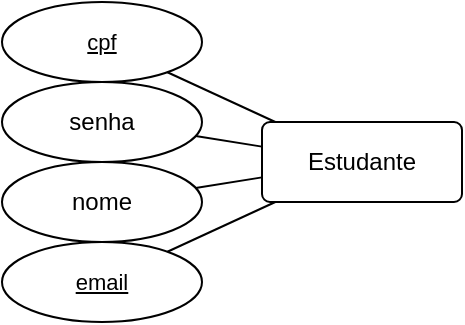 <mxfile version="21.2.2" type="github" pages="4">
  <diagram name="passo 1" id="ly7Eu_EvcQoi_vFpMVf3">
    <mxGraphModel dx="2022" dy="663" grid="1" gridSize="10" guides="1" tooltips="1" connect="1" arrows="1" fold="1" page="1" pageScale="1" pageWidth="827" pageHeight="1169" math="0" shadow="0">
      <root>
        <mxCell id="8oGzezWqlBC0jMeCfevS-0" />
        <mxCell id="8oGzezWqlBC0jMeCfevS-1" parent="8oGzezWqlBC0jMeCfevS-0" />
        <mxCell id="8oGzezWqlBC0jMeCfevS-2" value="Estudante" style="rounded=1;arcSize=10;whiteSpace=wrap;html=1;align=center;" vertex="1" parent="8oGzezWqlBC0jMeCfevS-1">
          <mxGeometry x="-690" y="400" width="100" height="40" as="geometry" />
        </mxCell>
        <mxCell id="j1H0PVBDLBmWxDUpNheq-5" style="edgeStyle=none;shape=connector;rounded=0;orthogonalLoop=1;jettySize=auto;html=1;labelBackgroundColor=default;strokeColor=default;fontFamily=Helvetica;fontSize=11;fontColor=default;endArrow=none;endFill=0;" edge="1" parent="8oGzezWqlBC0jMeCfevS-1" source="j1H0PVBDLBmWxDUpNheq-0" target="8oGzezWqlBC0jMeCfevS-2">
          <mxGeometry relative="1" as="geometry" />
        </mxCell>
        <mxCell id="j1H0PVBDLBmWxDUpNheq-0" value="senha" style="ellipse;whiteSpace=wrap;html=1;align=center;" vertex="1" parent="8oGzezWqlBC0jMeCfevS-1">
          <mxGeometry x="-820" y="380" width="100" height="40" as="geometry" />
        </mxCell>
        <mxCell id="j1H0PVBDLBmWxDUpNheq-3" style="edgeStyle=none;shape=connector;rounded=0;orthogonalLoop=1;jettySize=auto;html=1;labelBackgroundColor=default;strokeColor=default;fontFamily=Helvetica;fontSize=11;fontColor=default;endArrow=none;endFill=0;" edge="1" parent="8oGzezWqlBC0jMeCfevS-1" source="j1H0PVBDLBmWxDUpNheq-1" target="8oGzezWqlBC0jMeCfevS-2">
          <mxGeometry relative="1" as="geometry" />
        </mxCell>
        <mxCell id="j1H0PVBDLBmWxDUpNheq-1" value="nome" style="ellipse;whiteSpace=wrap;html=1;align=center;fontStyle=0;" vertex="1" parent="8oGzezWqlBC0jMeCfevS-1">
          <mxGeometry x="-820" y="420" width="100" height="40" as="geometry" />
        </mxCell>
        <mxCell id="j1H0PVBDLBmWxDUpNheq-4" style="edgeStyle=none;shape=connector;rounded=0;orthogonalLoop=1;jettySize=auto;html=1;labelBackgroundColor=default;strokeColor=default;fontFamily=Helvetica;fontSize=11;fontColor=default;endArrow=none;endFill=0;" edge="1" parent="8oGzezWqlBC0jMeCfevS-1" source="j1H0PVBDLBmWxDUpNheq-2" target="8oGzezWqlBC0jMeCfevS-2">
          <mxGeometry relative="1" as="geometry" />
        </mxCell>
        <mxCell id="j1H0PVBDLBmWxDUpNheq-2" value="cpf" style="ellipse;whiteSpace=wrap;html=1;align=center;fontStyle=4;fontFamily=Helvetica;fontSize=11;fontColor=default;" vertex="1" parent="8oGzezWqlBC0jMeCfevS-1">
          <mxGeometry x="-820" y="340" width="100" height="40" as="geometry" />
        </mxCell>
        <mxCell id="j1H0PVBDLBmWxDUpNheq-7" style="edgeStyle=none;shape=connector;rounded=0;orthogonalLoop=1;jettySize=auto;html=1;labelBackgroundColor=default;strokeColor=default;fontFamily=Helvetica;fontSize=11;fontColor=default;endArrow=none;endFill=0;" edge="1" parent="8oGzezWqlBC0jMeCfevS-1" source="j1H0PVBDLBmWxDUpNheq-6" target="8oGzezWqlBC0jMeCfevS-2">
          <mxGeometry relative="1" as="geometry" />
        </mxCell>
        <mxCell id="j1H0PVBDLBmWxDUpNheq-6" value="email" style="ellipse;whiteSpace=wrap;html=1;align=center;fontFamily=Helvetica;fontSize=11;fontColor=default;fontStyle=4" vertex="1" parent="8oGzezWqlBC0jMeCfevS-1">
          <mxGeometry x="-820" y="460" width="100" height="40" as="geometry" />
        </mxCell>
      </root>
    </mxGraphModel>
  </diagram>
  <diagram name="passo 2" id="p9rqXqaLsckJLP4_HvzH">
    <mxGraphModel dx="2261" dy="796" grid="1" gridSize="10" guides="1" tooltips="1" connect="1" arrows="1" fold="1" page="1" pageScale="1" pageWidth="827" pageHeight="1169" math="0" shadow="0">
      <root>
        <mxCell id="2hCWWu0lygm8Rwz2Qmvf-0" />
        <mxCell id="2hCWWu0lygm8Rwz2Qmvf-1" parent="2hCWWu0lygm8Rwz2Qmvf-0" />
        <mxCell id="2hCWWu0lygm8Rwz2Qmvf-2" value="Estudante" style="rounded=1;arcSize=10;whiteSpace=wrap;html=1;align=center;" vertex="1" parent="2hCWWu0lygm8Rwz2Qmvf-1">
          <mxGeometry x="-690" y="400" width="100" height="40" as="geometry" />
        </mxCell>
        <mxCell id="2hCWWu0lygm8Rwz2Qmvf-3" style="edgeStyle=none;shape=connector;rounded=0;orthogonalLoop=1;jettySize=auto;html=1;labelBackgroundColor=default;strokeColor=default;fontFamily=Helvetica;fontSize=11;fontColor=default;endArrow=none;endFill=0;" edge="1" parent="2hCWWu0lygm8Rwz2Qmvf-1" source="2hCWWu0lygm8Rwz2Qmvf-4" target="2hCWWu0lygm8Rwz2Qmvf-2">
          <mxGeometry relative="1" as="geometry" />
        </mxCell>
        <mxCell id="2hCWWu0lygm8Rwz2Qmvf-4" value="senha" style="ellipse;whiteSpace=wrap;html=1;align=center;" vertex="1" parent="2hCWWu0lygm8Rwz2Qmvf-1">
          <mxGeometry x="-820" y="380" width="100" height="40" as="geometry" />
        </mxCell>
        <mxCell id="2hCWWu0lygm8Rwz2Qmvf-5" style="edgeStyle=none;shape=connector;rounded=0;orthogonalLoop=1;jettySize=auto;html=1;labelBackgroundColor=default;strokeColor=default;fontFamily=Helvetica;fontSize=11;fontColor=default;endArrow=none;endFill=0;" edge="1" parent="2hCWWu0lygm8Rwz2Qmvf-1" source="2hCWWu0lygm8Rwz2Qmvf-6" target="2hCWWu0lygm8Rwz2Qmvf-2">
          <mxGeometry relative="1" as="geometry" />
        </mxCell>
        <mxCell id="2hCWWu0lygm8Rwz2Qmvf-6" value="nome" style="ellipse;whiteSpace=wrap;html=1;align=center;fontStyle=0;" vertex="1" parent="2hCWWu0lygm8Rwz2Qmvf-1">
          <mxGeometry x="-820" y="420" width="100" height="40" as="geometry" />
        </mxCell>
        <mxCell id="2hCWWu0lygm8Rwz2Qmvf-7" style="edgeStyle=none;shape=connector;rounded=0;orthogonalLoop=1;jettySize=auto;html=1;labelBackgroundColor=default;strokeColor=default;fontFamily=Helvetica;fontSize=11;fontColor=default;endArrow=none;endFill=0;" edge="1" parent="2hCWWu0lygm8Rwz2Qmvf-1" source="2hCWWu0lygm8Rwz2Qmvf-8" target="2hCWWu0lygm8Rwz2Qmvf-2">
          <mxGeometry relative="1" as="geometry" />
        </mxCell>
        <mxCell id="2hCWWu0lygm8Rwz2Qmvf-8" value="cpf" style="ellipse;whiteSpace=wrap;html=1;align=center;fontStyle=4;fontFamily=Helvetica;fontSize=11;fontColor=default;" vertex="1" parent="2hCWWu0lygm8Rwz2Qmvf-1">
          <mxGeometry x="-820" y="340" width="100" height="40" as="geometry" />
        </mxCell>
        <mxCell id="2hCWWu0lygm8Rwz2Qmvf-9" style="edgeStyle=none;shape=connector;rounded=0;orthogonalLoop=1;jettySize=auto;html=1;labelBackgroundColor=default;strokeColor=default;fontFamily=Helvetica;fontSize=11;fontColor=default;endArrow=none;endFill=0;" edge="1" parent="2hCWWu0lygm8Rwz2Qmvf-1" source="2hCWWu0lygm8Rwz2Qmvf-10" target="2hCWWu0lygm8Rwz2Qmvf-2">
          <mxGeometry relative="1" as="geometry" />
        </mxCell>
        <mxCell id="2hCWWu0lygm8Rwz2Qmvf-10" value="email" style="ellipse;whiteSpace=wrap;html=1;align=center;fontFamily=Helvetica;fontSize=11;fontColor=default;fontStyle=4" vertex="1" parent="2hCWWu0lygm8Rwz2Qmvf-1">
          <mxGeometry x="-820" y="460" width="100" height="40" as="geometry" />
        </mxCell>
        <mxCell id="0NNLWtZ6XL4UXjGXx7T2-0" value="Empresa" style="rounded=1;arcSize=10;whiteSpace=wrap;html=1;align=center;fontFamily=Helvetica;fontSize=11;fontColor=default;" vertex="1" parent="2hCWWu0lygm8Rwz2Qmvf-1">
          <mxGeometry x="-340" y="270" width="100" height="40" as="geometry" />
        </mxCell>
        <mxCell id="0NNLWtZ6XL4UXjGXx7T2-8" style="edgeStyle=none;shape=connector;rounded=0;orthogonalLoop=1;jettySize=auto;html=1;labelBackgroundColor=default;strokeColor=default;fontFamily=Helvetica;fontSize=11;fontColor=default;endArrow=none;endFill=0;" edge="1" parent="2hCWWu0lygm8Rwz2Qmvf-1" source="0NNLWtZ6XL4UXjGXx7T2-1" target="0NNLWtZ6XL4UXjGXx7T2-0">
          <mxGeometry relative="1" as="geometry" />
        </mxCell>
        <mxCell id="0NNLWtZ6XL4UXjGXx7T2-1" value="nome" style="ellipse;whiteSpace=wrap;html=1;align=center;fontFamily=Helvetica;fontSize=11;fontColor=default;" vertex="1" parent="2hCWWu0lygm8Rwz2Qmvf-1">
          <mxGeometry x="-200" y="290" width="100" height="40" as="geometry" />
        </mxCell>
        <mxCell id="0NNLWtZ6XL4UXjGXx7T2-7" style="edgeStyle=none;shape=connector;rounded=0;orthogonalLoop=1;jettySize=auto;html=1;labelBackgroundColor=default;strokeColor=default;fontFamily=Helvetica;fontSize=11;fontColor=default;endArrow=none;endFill=0;" edge="1" parent="2hCWWu0lygm8Rwz2Qmvf-1" source="0NNLWtZ6XL4UXjGXx7T2-2" target="0NNLWtZ6XL4UXjGXx7T2-0">
          <mxGeometry relative="1" as="geometry" />
        </mxCell>
        <mxCell id="0NNLWtZ6XL4UXjGXx7T2-2" value="cnpj" style="ellipse;whiteSpace=wrap;html=1;align=center;fontFamily=Helvetica;fontSize=11;fontColor=default;fontStyle=4" vertex="1" parent="2hCWWu0lygm8Rwz2Qmvf-1">
          <mxGeometry x="-200" y="210" width="100" height="40" as="geometry" />
        </mxCell>
        <mxCell id="0NNLWtZ6XL4UXjGXx7T2-6" style="edgeStyle=none;shape=connector;rounded=0;orthogonalLoop=1;jettySize=auto;html=1;labelBackgroundColor=default;strokeColor=default;fontFamily=Helvetica;fontSize=11;fontColor=default;endArrow=none;endFill=0;" edge="1" parent="2hCWWu0lygm8Rwz2Qmvf-1" source="0NNLWtZ6XL4UXjGXx7T2-3" target="0NNLWtZ6XL4UXjGXx7T2-0">
          <mxGeometry relative="1" as="geometry" />
        </mxCell>
        <mxCell id="0NNLWtZ6XL4UXjGXx7T2-3" value="senha" style="ellipse;whiteSpace=wrap;html=1;align=center;fontFamily=Helvetica;fontSize=11;fontColor=default;" vertex="1" parent="2hCWWu0lygm8Rwz2Qmvf-1">
          <mxGeometry x="-200" y="250" width="100" height="40" as="geometry" />
        </mxCell>
        <mxCell id="0NNLWtZ6XL4UXjGXx7T2-5" style="edgeStyle=none;shape=connector;rounded=0;orthogonalLoop=1;jettySize=auto;html=1;labelBackgroundColor=default;strokeColor=default;fontFamily=Helvetica;fontSize=11;fontColor=default;endArrow=none;endFill=0;" edge="1" parent="2hCWWu0lygm8Rwz2Qmvf-1" source="0NNLWtZ6XL4UXjGXx7T2-4" target="0NNLWtZ6XL4UXjGXx7T2-0">
          <mxGeometry relative="1" as="geometry" />
        </mxCell>
        <mxCell id="0NNLWtZ6XL4UXjGXx7T2-4" value="email" style="ellipse;whiteSpace=wrap;html=1;align=center;fontFamily=Helvetica;fontSize=11;fontColor=default;fontStyle=4" vertex="1" parent="2hCWWu0lygm8Rwz2Qmvf-1">
          <mxGeometry x="-200" y="330" width="100" height="40" as="geometry" />
        </mxCell>
      </root>
    </mxGraphModel>
  </diagram>
  <diagram name="passo 3" id="3XhKBCAtZ1Bq5x4awydR">
    <mxGraphModel dx="2261" dy="796" grid="1" gridSize="10" guides="1" tooltips="1" connect="1" arrows="1" fold="1" page="1" pageScale="1" pageWidth="827" pageHeight="1169" math="0" shadow="0">
      <root>
        <mxCell id="YnWMkoxtpKEIH7W40ne6-0" />
        <mxCell id="YnWMkoxtpKEIH7W40ne6-1" parent="YnWMkoxtpKEIH7W40ne6-0" />
        <mxCell id="YnWMkoxtpKEIH7W40ne6-2" value="Estudante" style="rounded=1;arcSize=10;whiteSpace=wrap;html=1;align=center;" vertex="1" parent="YnWMkoxtpKEIH7W40ne6-1">
          <mxGeometry x="-690" y="470" width="100" height="40" as="geometry" />
        </mxCell>
        <mxCell id="YnWMkoxtpKEIH7W40ne6-3" style="edgeStyle=none;shape=connector;rounded=0;orthogonalLoop=1;jettySize=auto;html=1;labelBackgroundColor=default;strokeColor=default;fontFamily=Helvetica;fontSize=11;fontColor=default;endArrow=none;endFill=0;" edge="1" parent="YnWMkoxtpKEIH7W40ne6-1" source="YnWMkoxtpKEIH7W40ne6-4" target="YnWMkoxtpKEIH7W40ne6-2">
          <mxGeometry relative="1" as="geometry" />
        </mxCell>
        <mxCell id="YnWMkoxtpKEIH7W40ne6-4" value="senha" style="ellipse;whiteSpace=wrap;html=1;align=center;" vertex="1" parent="YnWMkoxtpKEIH7W40ne6-1">
          <mxGeometry x="-820" y="450" width="100" height="40" as="geometry" />
        </mxCell>
        <mxCell id="YnWMkoxtpKEIH7W40ne6-5" style="edgeStyle=none;shape=connector;rounded=0;orthogonalLoop=1;jettySize=auto;html=1;labelBackgroundColor=default;strokeColor=default;fontFamily=Helvetica;fontSize=11;fontColor=default;endArrow=none;endFill=0;" edge="1" parent="YnWMkoxtpKEIH7W40ne6-1" source="YnWMkoxtpKEIH7W40ne6-6" target="YnWMkoxtpKEIH7W40ne6-2">
          <mxGeometry relative="1" as="geometry" />
        </mxCell>
        <mxCell id="YnWMkoxtpKEIH7W40ne6-6" value="nome" style="ellipse;whiteSpace=wrap;html=1;align=center;fontStyle=0;" vertex="1" parent="YnWMkoxtpKEIH7W40ne6-1">
          <mxGeometry x="-820" y="490" width="100" height="40" as="geometry" />
        </mxCell>
        <mxCell id="YnWMkoxtpKEIH7W40ne6-7" style="edgeStyle=none;shape=connector;rounded=0;orthogonalLoop=1;jettySize=auto;html=1;labelBackgroundColor=default;strokeColor=default;fontFamily=Helvetica;fontSize=11;fontColor=default;endArrow=none;endFill=0;" edge="1" parent="YnWMkoxtpKEIH7W40ne6-1" source="YnWMkoxtpKEIH7W40ne6-8" target="YnWMkoxtpKEIH7W40ne6-2">
          <mxGeometry relative="1" as="geometry" />
        </mxCell>
        <mxCell id="YnWMkoxtpKEIH7W40ne6-8" value="cpf" style="ellipse;whiteSpace=wrap;html=1;align=center;fontStyle=4;fontFamily=Helvetica;fontSize=11;fontColor=default;" vertex="1" parent="YnWMkoxtpKEIH7W40ne6-1">
          <mxGeometry x="-820" y="410" width="100" height="40" as="geometry" />
        </mxCell>
        <mxCell id="YnWMkoxtpKEIH7W40ne6-9" style="edgeStyle=none;shape=connector;rounded=0;orthogonalLoop=1;jettySize=auto;html=1;labelBackgroundColor=default;strokeColor=default;fontFamily=Helvetica;fontSize=11;fontColor=default;endArrow=none;endFill=0;" edge="1" parent="YnWMkoxtpKEIH7W40ne6-1" source="YnWMkoxtpKEIH7W40ne6-10" target="YnWMkoxtpKEIH7W40ne6-2">
          <mxGeometry relative="1" as="geometry" />
        </mxCell>
        <mxCell id="YnWMkoxtpKEIH7W40ne6-10" value="email" style="ellipse;whiteSpace=wrap;html=1;align=center;fontFamily=Helvetica;fontSize=11;fontColor=default;fontStyle=4" vertex="1" parent="YnWMkoxtpKEIH7W40ne6-1">
          <mxGeometry x="-820" y="530" width="100" height="40" as="geometry" />
        </mxCell>
        <mxCell id="2t_RW1NvXLFnZJIkWN9B-1" style="edgeStyle=none;shape=connector;rounded=0;orthogonalLoop=1;jettySize=auto;html=1;labelBackgroundColor=default;strokeColor=default;fontFamily=Helvetica;fontSize=11;fontColor=default;endArrow=none;endFill=0;" edge="1" parent="YnWMkoxtpKEIH7W40ne6-1" source="YnWMkoxtpKEIH7W40ne6-11" target="2t_RW1NvXLFnZJIkWN9B-0">
          <mxGeometry relative="1" as="geometry" />
        </mxCell>
        <mxCell id="YnWMkoxtpKEIH7W40ne6-11" value="Empresa" style="rounded=1;arcSize=10;whiteSpace=wrap;html=1;align=center;fontFamily=Helvetica;fontSize=11;fontColor=default;" vertex="1" parent="YnWMkoxtpKEIH7W40ne6-1">
          <mxGeometry x="-340" y="270" width="100" height="40" as="geometry" />
        </mxCell>
        <mxCell id="YnWMkoxtpKEIH7W40ne6-12" style="edgeStyle=none;shape=connector;rounded=0;orthogonalLoop=1;jettySize=auto;html=1;labelBackgroundColor=default;strokeColor=default;fontFamily=Helvetica;fontSize=11;fontColor=default;endArrow=none;endFill=0;" edge="1" parent="YnWMkoxtpKEIH7W40ne6-1" source="YnWMkoxtpKEIH7W40ne6-13" target="YnWMkoxtpKEIH7W40ne6-11">
          <mxGeometry relative="1" as="geometry" />
        </mxCell>
        <mxCell id="YnWMkoxtpKEIH7W40ne6-13" value="nome" style="ellipse;whiteSpace=wrap;html=1;align=center;fontFamily=Helvetica;fontSize=11;fontColor=default;" vertex="1" parent="YnWMkoxtpKEIH7W40ne6-1">
          <mxGeometry x="-200" y="290" width="100" height="40" as="geometry" />
        </mxCell>
        <mxCell id="YnWMkoxtpKEIH7W40ne6-14" style="edgeStyle=none;shape=connector;rounded=0;orthogonalLoop=1;jettySize=auto;html=1;labelBackgroundColor=default;strokeColor=default;fontFamily=Helvetica;fontSize=11;fontColor=default;endArrow=none;endFill=0;" edge="1" parent="YnWMkoxtpKEIH7W40ne6-1" source="YnWMkoxtpKEIH7W40ne6-15" target="YnWMkoxtpKEIH7W40ne6-11">
          <mxGeometry relative="1" as="geometry" />
        </mxCell>
        <mxCell id="YnWMkoxtpKEIH7W40ne6-15" value="cnpj" style="ellipse;whiteSpace=wrap;html=1;align=center;fontFamily=Helvetica;fontSize=11;fontColor=default;fontStyle=4" vertex="1" parent="YnWMkoxtpKEIH7W40ne6-1">
          <mxGeometry x="-200" y="210" width="100" height="40" as="geometry" />
        </mxCell>
        <mxCell id="YnWMkoxtpKEIH7W40ne6-16" style="edgeStyle=none;shape=connector;rounded=0;orthogonalLoop=1;jettySize=auto;html=1;labelBackgroundColor=default;strokeColor=default;fontFamily=Helvetica;fontSize=11;fontColor=default;endArrow=none;endFill=0;" edge="1" parent="YnWMkoxtpKEIH7W40ne6-1" source="YnWMkoxtpKEIH7W40ne6-17" target="YnWMkoxtpKEIH7W40ne6-11">
          <mxGeometry relative="1" as="geometry" />
        </mxCell>
        <mxCell id="YnWMkoxtpKEIH7W40ne6-17" value="senha" style="ellipse;whiteSpace=wrap;html=1;align=center;fontFamily=Helvetica;fontSize=11;fontColor=default;" vertex="1" parent="YnWMkoxtpKEIH7W40ne6-1">
          <mxGeometry x="-200" y="250" width="100" height="40" as="geometry" />
        </mxCell>
        <mxCell id="YnWMkoxtpKEIH7W40ne6-18" style="edgeStyle=none;shape=connector;rounded=0;orthogonalLoop=1;jettySize=auto;html=1;labelBackgroundColor=default;strokeColor=default;fontFamily=Helvetica;fontSize=11;fontColor=default;endArrow=none;endFill=0;" edge="1" parent="YnWMkoxtpKEIH7W40ne6-1" source="YnWMkoxtpKEIH7W40ne6-19" target="YnWMkoxtpKEIH7W40ne6-11">
          <mxGeometry relative="1" as="geometry" />
        </mxCell>
        <mxCell id="YnWMkoxtpKEIH7W40ne6-19" value="email" style="ellipse;whiteSpace=wrap;html=1;align=center;fontFamily=Helvetica;fontSize=11;fontColor=default;fontStyle=4" vertex="1" parent="YnWMkoxtpKEIH7W40ne6-1">
          <mxGeometry x="-200" y="330" width="100" height="40" as="geometry" />
        </mxCell>
        <mxCell id="2t_RW1NvXLFnZJIkWN9B-3" style="edgeStyle=none;shape=connector;rounded=0;orthogonalLoop=1;jettySize=auto;html=1;labelBackgroundColor=default;strokeColor=default;fontFamily=Helvetica;fontSize=11;fontColor=default;endArrow=none;endFill=0;" edge="1" parent="YnWMkoxtpKEIH7W40ne6-1" source="2t_RW1NvXLFnZJIkWN9B-0" target="2t_RW1NvXLFnZJIkWN9B-2">
          <mxGeometry relative="1" as="geometry" />
        </mxCell>
        <mxCell id="2t_RW1NvXLFnZJIkWN9B-0" value="cria" style="shape=rhombus;perimeter=rhombusPerimeter;whiteSpace=wrap;html=1;align=center;fontFamily=Helvetica;fontSize=11;fontColor=default;" vertex="1" parent="YnWMkoxtpKEIH7W40ne6-1">
          <mxGeometry x="-350" y="360" width="120" height="60" as="geometry" />
        </mxCell>
        <mxCell id="2t_RW1NvXLFnZJIkWN9B-2" value="Postagem" style="rounded=1;arcSize=10;whiteSpace=wrap;html=1;align=center;fontFamily=Helvetica;fontSize=11;fontColor=default;" vertex="1" parent="YnWMkoxtpKEIH7W40ne6-1">
          <mxGeometry x="-340" y="470" width="100" height="40" as="geometry" />
        </mxCell>
        <mxCell id="2t_RW1NvXLFnZJIkWN9B-5" style="edgeStyle=none;shape=connector;rounded=0;orthogonalLoop=1;jettySize=auto;html=1;labelBackgroundColor=default;strokeColor=default;fontFamily=Helvetica;fontSize=11;fontColor=default;endArrow=none;endFill=0;" edge="1" parent="YnWMkoxtpKEIH7W40ne6-1" source="2t_RW1NvXLFnZJIkWN9B-4" target="2t_RW1NvXLFnZJIkWN9B-2">
          <mxGeometry relative="1" as="geometry" />
        </mxCell>
        <mxCell id="2t_RW1NvXLFnZJIkWN9B-4" value="conteúdo" style="ellipse;whiteSpace=wrap;html=1;align=center;fontFamily=Helvetica;fontSize=11;fontColor=default;" vertex="1" parent="YnWMkoxtpKEIH7W40ne6-1">
          <mxGeometry x="-180" y="470" width="100" height="40" as="geometry" />
        </mxCell>
      </root>
    </mxGraphModel>
  </diagram>
  <diagram name="passo 4" id="8NYW75dwcRC0p8msYzo8">
    <mxGraphModel dx="2022" dy="663" grid="1" gridSize="10" guides="1" tooltips="1" connect="1" arrows="1" fold="1" page="1" pageScale="1" pageWidth="827" pageHeight="1169" math="0" shadow="0">
      <root>
        <mxCell id="j2rSVIU0crKfKs5gzKm_-0" />
        <mxCell id="j2rSVIU0crKfKs5gzKm_-1" parent="j2rSVIU0crKfKs5gzKm_-0" />
        <mxCell id="j2rSVIU0crKfKs5gzKm_-2" value="Estudante" style="rounded=1;arcSize=10;whiteSpace=wrap;html=1;align=center;" vertex="1" parent="j2rSVIU0crKfKs5gzKm_-1">
          <mxGeometry x="-690" y="470" width="100" height="40" as="geometry" />
        </mxCell>
        <mxCell id="j2rSVIU0crKfKs5gzKm_-3" style="edgeStyle=none;shape=connector;rounded=0;orthogonalLoop=1;jettySize=auto;html=1;labelBackgroundColor=default;strokeColor=default;fontFamily=Helvetica;fontSize=11;fontColor=default;endArrow=none;endFill=0;" edge="1" parent="j2rSVIU0crKfKs5gzKm_-1" source="j2rSVIU0crKfKs5gzKm_-4" target="j2rSVIU0crKfKs5gzKm_-2">
          <mxGeometry relative="1" as="geometry" />
        </mxCell>
        <mxCell id="j2rSVIU0crKfKs5gzKm_-4" value="senha" style="ellipse;whiteSpace=wrap;html=1;align=center;" vertex="1" parent="j2rSVIU0crKfKs5gzKm_-1">
          <mxGeometry x="-820" y="450" width="100" height="40" as="geometry" />
        </mxCell>
        <mxCell id="j2rSVIU0crKfKs5gzKm_-5" style="edgeStyle=none;shape=connector;rounded=0;orthogonalLoop=1;jettySize=auto;html=1;labelBackgroundColor=default;strokeColor=default;fontFamily=Helvetica;fontSize=11;fontColor=default;endArrow=none;endFill=0;" edge="1" parent="j2rSVIU0crKfKs5gzKm_-1" source="j2rSVIU0crKfKs5gzKm_-6" target="j2rSVIU0crKfKs5gzKm_-2">
          <mxGeometry relative="1" as="geometry" />
        </mxCell>
        <mxCell id="j2rSVIU0crKfKs5gzKm_-6" value="nome" style="ellipse;whiteSpace=wrap;html=1;align=center;fontStyle=0;" vertex="1" parent="j2rSVIU0crKfKs5gzKm_-1">
          <mxGeometry x="-820" y="490" width="100" height="40" as="geometry" />
        </mxCell>
        <mxCell id="j2rSVIU0crKfKs5gzKm_-7" style="edgeStyle=none;shape=connector;rounded=0;orthogonalLoop=1;jettySize=auto;html=1;labelBackgroundColor=default;strokeColor=default;fontFamily=Helvetica;fontSize=11;fontColor=default;endArrow=none;endFill=0;" edge="1" parent="j2rSVIU0crKfKs5gzKm_-1" source="j2rSVIU0crKfKs5gzKm_-8" target="j2rSVIU0crKfKs5gzKm_-2">
          <mxGeometry relative="1" as="geometry" />
        </mxCell>
        <mxCell id="j2rSVIU0crKfKs5gzKm_-8" value="cpf" style="ellipse;whiteSpace=wrap;html=1;align=center;fontStyle=4;fontFamily=Helvetica;fontSize=11;fontColor=default;" vertex="1" parent="j2rSVIU0crKfKs5gzKm_-1">
          <mxGeometry x="-820" y="410" width="100" height="40" as="geometry" />
        </mxCell>
        <mxCell id="j2rSVIU0crKfKs5gzKm_-9" style="edgeStyle=none;shape=connector;rounded=0;orthogonalLoop=1;jettySize=auto;html=1;labelBackgroundColor=default;strokeColor=default;fontFamily=Helvetica;fontSize=11;fontColor=default;endArrow=none;endFill=0;" edge="1" parent="j2rSVIU0crKfKs5gzKm_-1" source="j2rSVIU0crKfKs5gzKm_-10" target="j2rSVIU0crKfKs5gzKm_-2">
          <mxGeometry relative="1" as="geometry" />
        </mxCell>
        <mxCell id="j2rSVIU0crKfKs5gzKm_-10" value="email" style="ellipse;whiteSpace=wrap;html=1;align=center;fontFamily=Helvetica;fontSize=11;fontColor=default;fontStyle=4" vertex="1" parent="j2rSVIU0crKfKs5gzKm_-1">
          <mxGeometry x="-820" y="530" width="100" height="40" as="geometry" />
        </mxCell>
        <mxCell id="j2rSVIU0crKfKs5gzKm_-11" style="edgeStyle=none;shape=connector;rounded=0;orthogonalLoop=1;jettySize=auto;html=1;labelBackgroundColor=default;strokeColor=default;fontFamily=Helvetica;fontSize=11;fontColor=default;endArrow=none;endFill=0;" edge="1" parent="j2rSVIU0crKfKs5gzKm_-1" source="j2rSVIU0crKfKs5gzKm_-12" target="j2rSVIU0crKfKs5gzKm_-22">
          <mxGeometry relative="1" as="geometry" />
        </mxCell>
        <mxCell id="j2rSVIU0crKfKs5gzKm_-12" value="Empresa" style="rounded=1;arcSize=10;whiteSpace=wrap;html=1;align=center;fontFamily=Helvetica;fontSize=11;fontColor=default;" vertex="1" parent="j2rSVIU0crKfKs5gzKm_-1">
          <mxGeometry x="-340" y="270" width="100" height="40" as="geometry" />
        </mxCell>
        <mxCell id="j2rSVIU0crKfKs5gzKm_-13" style="edgeStyle=none;shape=connector;rounded=0;orthogonalLoop=1;jettySize=auto;html=1;labelBackgroundColor=default;strokeColor=default;fontFamily=Helvetica;fontSize=11;fontColor=default;endArrow=none;endFill=0;" edge="1" parent="j2rSVIU0crKfKs5gzKm_-1" source="j2rSVIU0crKfKs5gzKm_-14" target="j2rSVIU0crKfKs5gzKm_-12">
          <mxGeometry relative="1" as="geometry" />
        </mxCell>
        <mxCell id="j2rSVIU0crKfKs5gzKm_-14" value="nome" style="ellipse;whiteSpace=wrap;html=1;align=center;fontFamily=Helvetica;fontSize=11;fontColor=default;" vertex="1" parent="j2rSVIU0crKfKs5gzKm_-1">
          <mxGeometry x="-200" y="290" width="100" height="40" as="geometry" />
        </mxCell>
        <mxCell id="j2rSVIU0crKfKs5gzKm_-15" style="edgeStyle=none;shape=connector;rounded=0;orthogonalLoop=1;jettySize=auto;html=1;labelBackgroundColor=default;strokeColor=default;fontFamily=Helvetica;fontSize=11;fontColor=default;endArrow=none;endFill=0;" edge="1" parent="j2rSVIU0crKfKs5gzKm_-1" source="j2rSVIU0crKfKs5gzKm_-16" target="j2rSVIU0crKfKs5gzKm_-12">
          <mxGeometry relative="1" as="geometry" />
        </mxCell>
        <mxCell id="j2rSVIU0crKfKs5gzKm_-16" value="cnpj" style="ellipse;whiteSpace=wrap;html=1;align=center;fontFamily=Helvetica;fontSize=11;fontColor=default;fontStyle=4" vertex="1" parent="j2rSVIU0crKfKs5gzKm_-1">
          <mxGeometry x="-200" y="210" width="100" height="40" as="geometry" />
        </mxCell>
        <mxCell id="j2rSVIU0crKfKs5gzKm_-17" style="edgeStyle=none;shape=connector;rounded=0;orthogonalLoop=1;jettySize=auto;html=1;labelBackgroundColor=default;strokeColor=default;fontFamily=Helvetica;fontSize=11;fontColor=default;endArrow=none;endFill=0;" edge="1" parent="j2rSVIU0crKfKs5gzKm_-1" source="j2rSVIU0crKfKs5gzKm_-18" target="j2rSVIU0crKfKs5gzKm_-12">
          <mxGeometry relative="1" as="geometry" />
        </mxCell>
        <mxCell id="j2rSVIU0crKfKs5gzKm_-18" value="senha" style="ellipse;whiteSpace=wrap;html=1;align=center;fontFamily=Helvetica;fontSize=11;fontColor=default;" vertex="1" parent="j2rSVIU0crKfKs5gzKm_-1">
          <mxGeometry x="-200" y="250" width="100" height="40" as="geometry" />
        </mxCell>
        <mxCell id="j2rSVIU0crKfKs5gzKm_-19" style="edgeStyle=none;shape=connector;rounded=0;orthogonalLoop=1;jettySize=auto;html=1;labelBackgroundColor=default;strokeColor=default;fontFamily=Helvetica;fontSize=11;fontColor=default;endArrow=none;endFill=0;" edge="1" parent="j2rSVIU0crKfKs5gzKm_-1" source="j2rSVIU0crKfKs5gzKm_-20" target="j2rSVIU0crKfKs5gzKm_-12">
          <mxGeometry relative="1" as="geometry" />
        </mxCell>
        <mxCell id="j2rSVIU0crKfKs5gzKm_-20" value="email" style="ellipse;whiteSpace=wrap;html=1;align=center;fontFamily=Helvetica;fontSize=11;fontColor=default;fontStyle=4" vertex="1" parent="j2rSVIU0crKfKs5gzKm_-1">
          <mxGeometry x="-200" y="330" width="100" height="40" as="geometry" />
        </mxCell>
        <mxCell id="j2rSVIU0crKfKs5gzKm_-21" style="edgeStyle=none;shape=connector;rounded=0;orthogonalLoop=1;jettySize=auto;html=1;labelBackgroundColor=default;strokeColor=default;fontFamily=Helvetica;fontSize=11;fontColor=default;endArrow=none;endFill=0;" edge="1" parent="j2rSVIU0crKfKs5gzKm_-1" source="j2rSVIU0crKfKs5gzKm_-22" target="j2rSVIU0crKfKs5gzKm_-23">
          <mxGeometry relative="1" as="geometry" />
        </mxCell>
        <mxCell id="j2rSVIU0crKfKs5gzKm_-22" value="cria" style="shape=rhombus;perimeter=rhombusPerimeter;whiteSpace=wrap;html=1;align=center;fontFamily=Helvetica;fontSize=11;fontColor=default;" vertex="1" parent="j2rSVIU0crKfKs5gzKm_-1">
          <mxGeometry x="-350" y="360" width="120" height="60" as="geometry" />
        </mxCell>
        <mxCell id="j2rSVIU0crKfKs5gzKm_-23" value="Postagem" style="rounded=1;arcSize=10;whiteSpace=wrap;html=1;align=center;fontFamily=Helvetica;fontSize=11;fontColor=default;" vertex="1" parent="j2rSVIU0crKfKs5gzKm_-1">
          <mxGeometry x="-340" y="470" width="100" height="40" as="geometry" />
        </mxCell>
        <mxCell id="j2rSVIU0crKfKs5gzKm_-24" style="edgeStyle=none;shape=connector;rounded=0;orthogonalLoop=1;jettySize=auto;html=1;labelBackgroundColor=default;strokeColor=default;fontFamily=Helvetica;fontSize=11;fontColor=default;endArrow=none;endFill=0;" edge="1" parent="j2rSVIU0crKfKs5gzKm_-1" source="j2rSVIU0crKfKs5gzKm_-25" target="j2rSVIU0crKfKs5gzKm_-23">
          <mxGeometry relative="1" as="geometry" />
        </mxCell>
        <mxCell id="j2rSVIU0crKfKs5gzKm_-25" value="conteúdo" style="ellipse;whiteSpace=wrap;html=1;align=center;fontFamily=Helvetica;fontSize=11;fontColor=default;" vertex="1" parent="j2rSVIU0crKfKs5gzKm_-1">
          <mxGeometry x="-180" y="470" width="100" height="40" as="geometry" />
        </mxCell>
        <mxCell id="PVdn8lI7Pn0ElIrp7mp3-2" style="edgeStyle=none;shape=connector;rounded=0;orthogonalLoop=1;jettySize=auto;html=1;labelBackgroundColor=default;strokeColor=default;fontFamily=Helvetica;fontSize=11;fontColor=default;endArrow=none;endFill=0;" edge="1" parent="j2rSVIU0crKfKs5gzKm_-1" source="j2rSVIU0crKfKs5gzKm_-28" target="j2rSVIU0crKfKs5gzKm_-23">
          <mxGeometry relative="1" as="geometry" />
        </mxCell>
        <mxCell id="PVdn8lI7Pn0ElIrp7mp3-3" style="edgeStyle=none;shape=connector;rounded=0;orthogonalLoop=1;jettySize=auto;html=1;labelBackgroundColor=default;strokeColor=default;fontFamily=Helvetica;fontSize=11;fontColor=default;endArrow=none;endFill=0;" edge="1" parent="j2rSVIU0crKfKs5gzKm_-1" source="j2rSVIU0crKfKs5gzKm_-28" target="j2rSVIU0crKfKs5gzKm_-2">
          <mxGeometry relative="1" as="geometry" />
        </mxCell>
        <mxCell id="j2rSVIU0crKfKs5gzKm_-28" value="comenta" style="shape=rhombus;perimeter=rhombusPerimeter;whiteSpace=wrap;html=1;align=center;fontFamily=Helvetica;fontSize=11;fontColor=default;" vertex="1" parent="j2rSVIU0crKfKs5gzKm_-1">
          <mxGeometry x="-520" y="460" width="120" height="60" as="geometry" />
        </mxCell>
        <mxCell id="j2rSVIU0crKfKs5gzKm_-29" style="edgeStyle=none;shape=connector;rounded=0;orthogonalLoop=1;jettySize=auto;html=1;labelBackgroundColor=default;strokeColor=default;fontFamily=Helvetica;fontSize=11;fontColor=default;endArrow=none;endFill=0;" edge="1" parent="j2rSVIU0crKfKs5gzKm_-1" source="j2rSVIU0crKfKs5gzKm_-30" target="j2rSVIU0crKfKs5gzKm_-28">
          <mxGeometry relative="1" as="geometry" />
        </mxCell>
        <mxCell id="j2rSVIU0crKfKs5gzKm_-30" value="conteúdo" style="ellipse;whiteSpace=wrap;html=1;align=center;fontFamily=Helvetica;fontSize=11;fontColor=default;" vertex="1" parent="j2rSVIU0crKfKs5gzKm_-1">
          <mxGeometry x="-510" y="570" width="100" height="40" as="geometry" />
        </mxCell>
      </root>
    </mxGraphModel>
  </diagram>
</mxfile>

